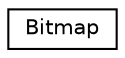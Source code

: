 digraph "Graphical Class Hierarchy"
{
 // LATEX_PDF_SIZE
  edge [fontname="Helvetica",fontsize="10",labelfontname="Helvetica",labelfontsize="10"];
  node [fontname="Helvetica",fontsize="10",shape=record];
  rankdir="LR";
  Node0 [label="Bitmap",height=0.2,width=0.4,color="black", fillcolor="white", style="filled",URL="$classoperations__research_1_1_bitmap.html",tooltip=" "];
}
